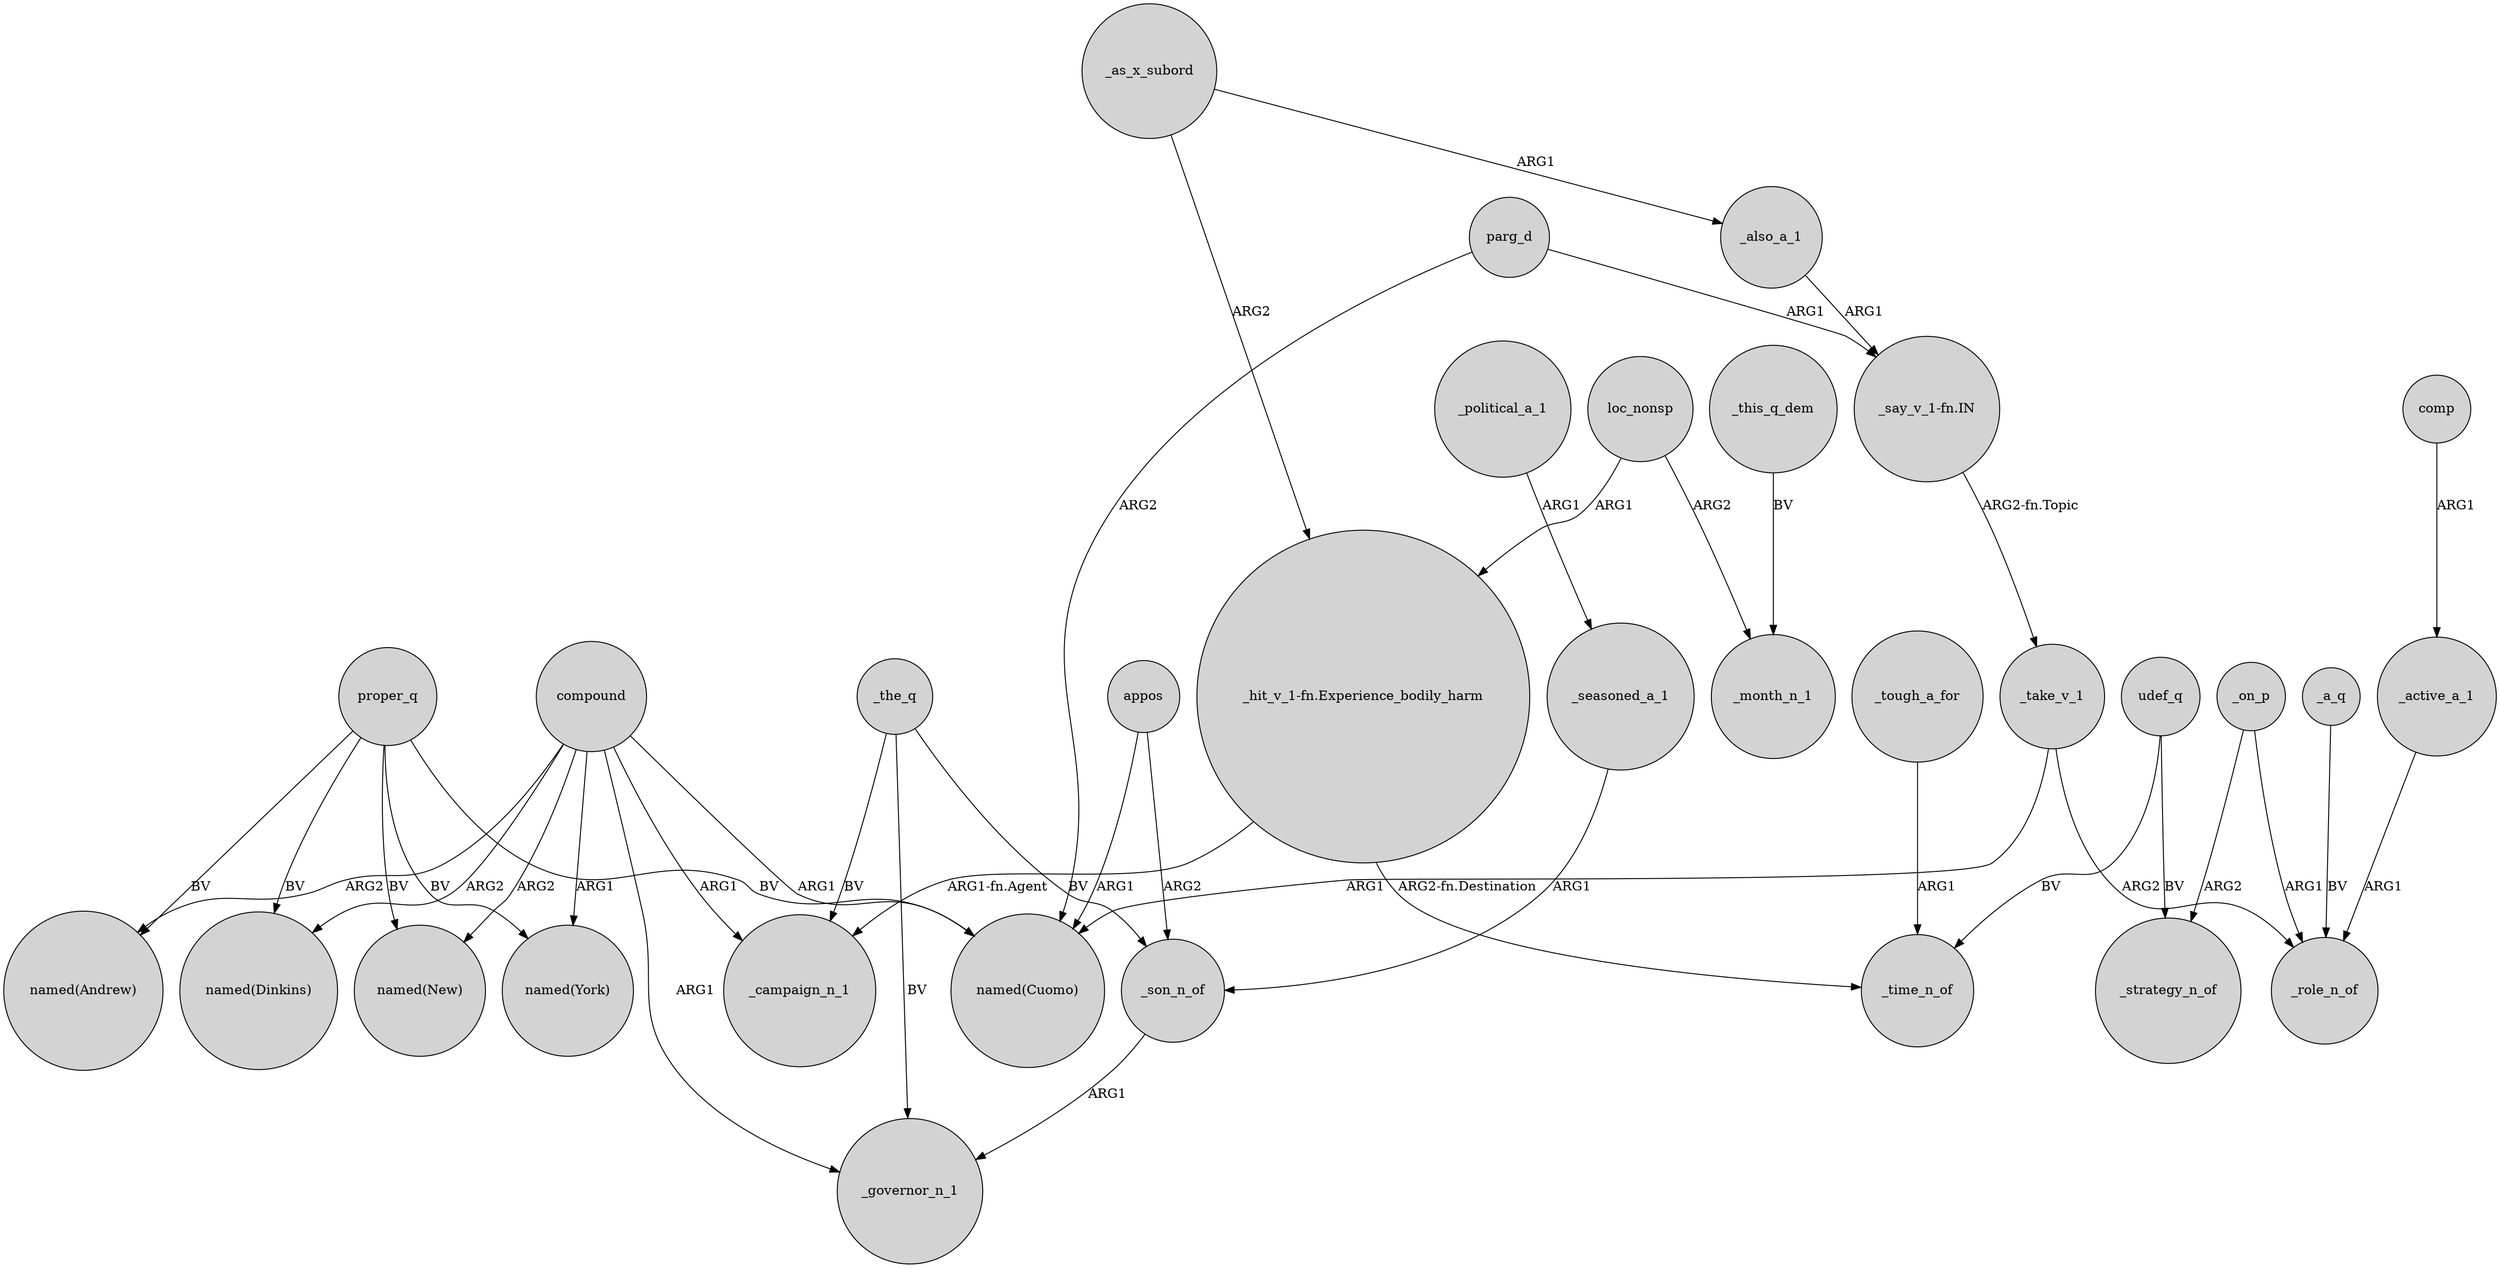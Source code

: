 digraph {
	node [shape=circle style=filled]
	_active_a_1 -> _role_n_of [label=ARG1]
	_take_v_1 -> _role_n_of [label=ARG2]
	compound -> "named(New)" [label=ARG2]
	proper_q -> "named(New)" [label=BV]
	_a_q -> _role_n_of [label=BV]
	compound -> _campaign_n_1 [label=ARG1]
	_this_q_dem -> _month_n_1 [label=BV]
	appos -> _son_n_of [label=ARG2]
	_tough_a_for -> _time_n_of [label=ARG1]
	_the_q -> _governor_n_1 [label=BV]
	_also_a_1 -> "_say_v_1-fn.IN" [label=ARG1]
	"_hit_v_1-fn.Experience_bodily_harm" -> _time_n_of [label="ARG2-fn.Destination"]
	_take_v_1 -> "named(Cuomo)" [label=ARG1]
	compound -> "named(Andrew)" [label=ARG2]
	"_say_v_1-fn.IN" -> _take_v_1 [label="ARG2-fn.Topic"]
	parg_d -> "named(Cuomo)" [label=ARG2]
	compound -> "named(Dinkins)" [label=ARG2]
	proper_q -> "named(Andrew)" [label=BV]
	_as_x_subord -> _also_a_1 [label=ARG1]
	parg_d -> "_say_v_1-fn.IN" [label=ARG1]
	_as_x_subord -> "_hit_v_1-fn.Experience_bodily_harm" [label=ARG2]
	_the_q -> _campaign_n_1 [label=BV]
	compound -> "named(York)" [label=ARG1]
	appos -> "named(Cuomo)" [label=ARG1]
	compound -> _governor_n_1 [label=ARG1]
	udef_q -> _time_n_of [label=BV]
	_the_q -> _son_n_of [label=BV]
	_son_n_of -> _governor_n_1 [label=ARG1]
	loc_nonsp -> "_hit_v_1-fn.Experience_bodily_harm" [label=ARG1]
	_on_p -> _strategy_n_of [label=ARG2]
	udef_q -> _strategy_n_of [label=BV]
	_seasoned_a_1 -> _son_n_of [label=ARG1]
	_political_a_1 -> _seasoned_a_1 [label=ARG1]
	comp -> _active_a_1 [label=ARG1]
	_on_p -> _role_n_of [label=ARG1]
	compound -> "named(Cuomo)" [label=ARG1]
	proper_q -> "named(Cuomo)" [label=BV]
	loc_nonsp -> _month_n_1 [label=ARG2]
	proper_q -> "named(York)" [label=BV]
	proper_q -> "named(Dinkins)" [label=BV]
	"_hit_v_1-fn.Experience_bodily_harm" -> _campaign_n_1 [label="ARG1-fn.Agent"]
}
